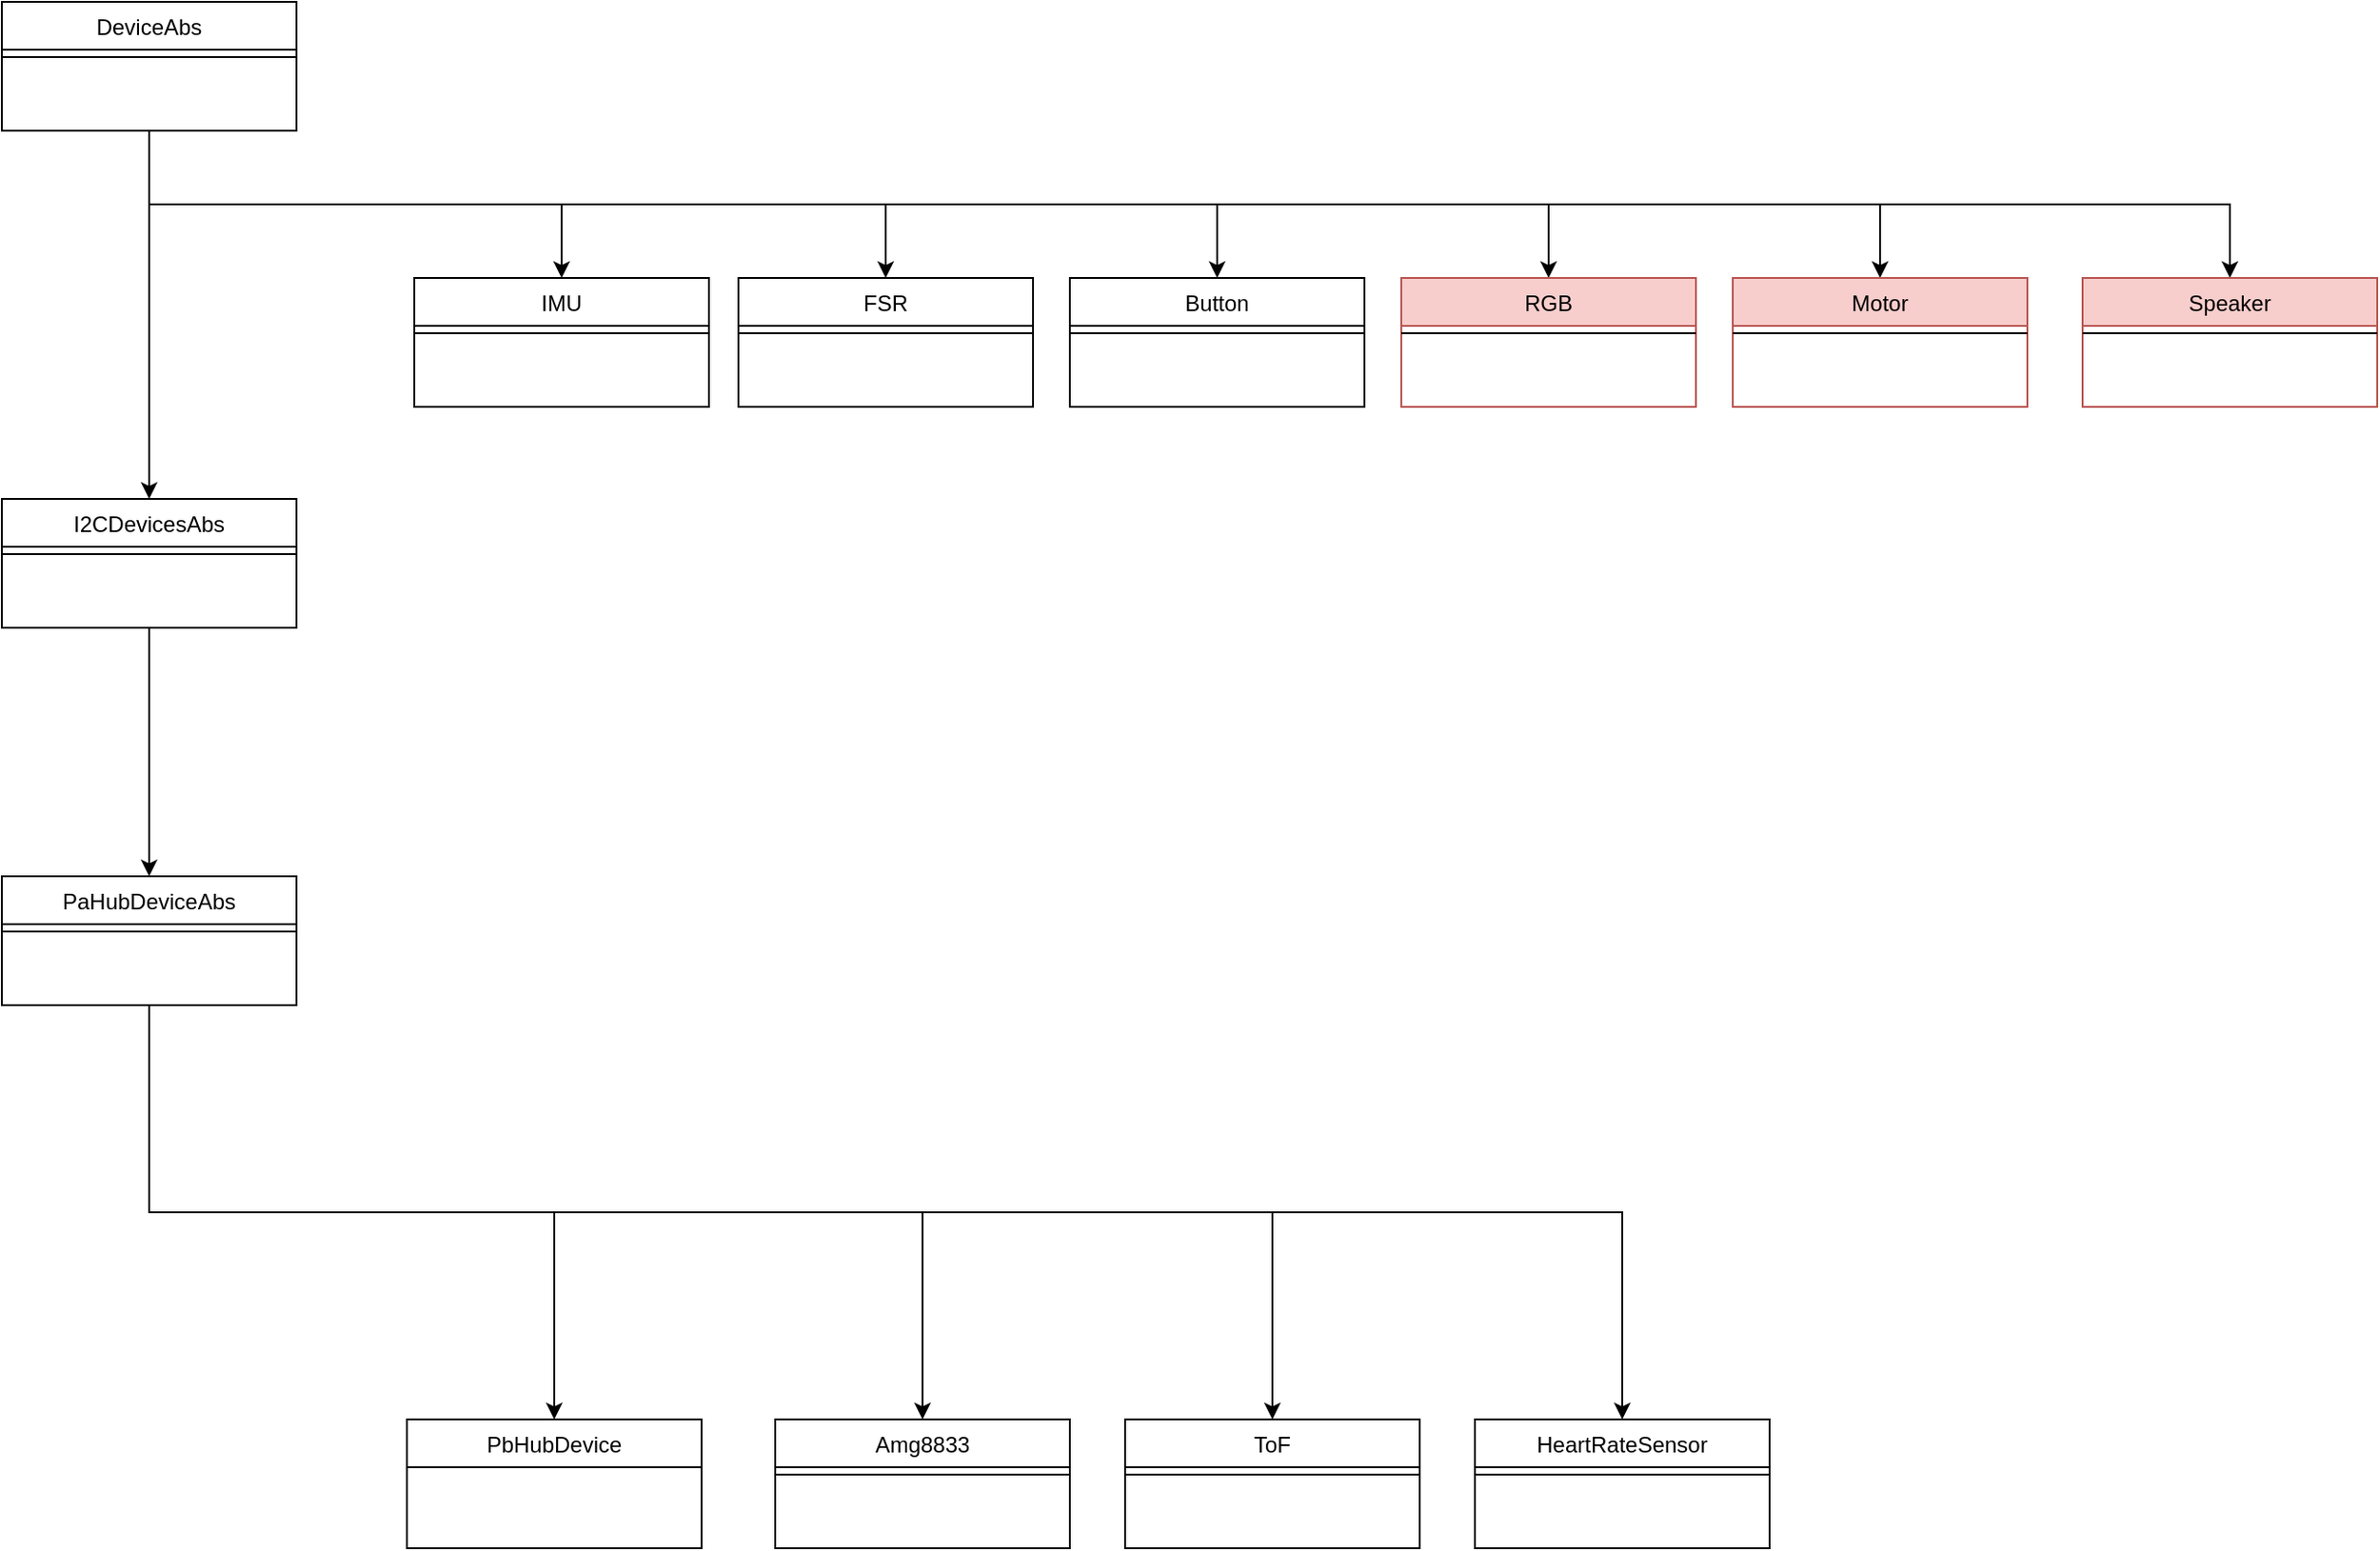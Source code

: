 <mxfile version="21.6.6" type="device">
  <diagram id="C5RBs43oDa-KdzZeNtuy" name="Page-1">
    <mxGraphModel dx="2074" dy="1118" grid="1" gridSize="10" guides="1" tooltips="1" connect="1" arrows="1" fold="1" page="1" pageScale="1" pageWidth="827" pageHeight="1169" math="0" shadow="0">
      <root>
        <mxCell id="WIyWlLk6GJQsqaUBKTNV-0" />
        <mxCell id="WIyWlLk6GJQsqaUBKTNV-1" parent="WIyWlLk6GJQsqaUBKTNV-0" />
        <mxCell id="D2YBlvDYuKmeR7rmMp_k-13" style="edgeStyle=orthogonalEdgeStyle;rounded=0;orthogonalLoop=1;jettySize=auto;html=1;exitX=0.5;exitY=1;exitDx=0;exitDy=0;entryX=0.5;entryY=0;entryDx=0;entryDy=0;" edge="1" parent="WIyWlLk6GJQsqaUBKTNV-1" source="D2YBlvDYuKmeR7rmMp_k-0" target="D2YBlvDYuKmeR7rmMp_k-3">
          <mxGeometry relative="1" as="geometry" />
        </mxCell>
        <mxCell id="D2YBlvDYuKmeR7rmMp_k-14" style="edgeStyle=orthogonalEdgeStyle;rounded=0;orthogonalLoop=1;jettySize=auto;html=1;exitX=0.5;exitY=1;exitDx=0;exitDy=0;" edge="1" parent="WIyWlLk6GJQsqaUBKTNV-1" source="D2YBlvDYuKmeR7rmMp_k-0" target="D2YBlvDYuKmeR7rmMp_k-5">
          <mxGeometry relative="1" as="geometry" />
        </mxCell>
        <mxCell id="D2YBlvDYuKmeR7rmMp_k-15" style="edgeStyle=orthogonalEdgeStyle;rounded=0;orthogonalLoop=1;jettySize=auto;html=1;exitX=0.5;exitY=1;exitDx=0;exitDy=0;" edge="1" parent="WIyWlLk6GJQsqaUBKTNV-1" source="D2YBlvDYuKmeR7rmMp_k-0" target="D2YBlvDYuKmeR7rmMp_k-7">
          <mxGeometry relative="1" as="geometry" />
        </mxCell>
        <mxCell id="D2YBlvDYuKmeR7rmMp_k-16" style="edgeStyle=orthogonalEdgeStyle;rounded=0;orthogonalLoop=1;jettySize=auto;html=1;exitX=0.5;exitY=1;exitDx=0;exitDy=0;entryX=0.5;entryY=0;entryDx=0;entryDy=0;" edge="1" parent="WIyWlLk6GJQsqaUBKTNV-1" source="D2YBlvDYuKmeR7rmMp_k-0" target="D2YBlvDYuKmeR7rmMp_k-9">
          <mxGeometry relative="1" as="geometry" />
        </mxCell>
        <mxCell id="D2YBlvDYuKmeR7rmMp_k-17" style="edgeStyle=orthogonalEdgeStyle;rounded=0;orthogonalLoop=1;jettySize=auto;html=1;exitX=0.5;exitY=1;exitDx=0;exitDy=0;entryX=0.5;entryY=0;entryDx=0;entryDy=0;" edge="1" parent="WIyWlLk6GJQsqaUBKTNV-1" source="D2YBlvDYuKmeR7rmMp_k-0" target="D2YBlvDYuKmeR7rmMp_k-11">
          <mxGeometry relative="1" as="geometry" />
        </mxCell>
        <mxCell id="D2YBlvDYuKmeR7rmMp_k-20" style="edgeStyle=orthogonalEdgeStyle;rounded=0;orthogonalLoop=1;jettySize=auto;html=1;exitX=0.5;exitY=1;exitDx=0;exitDy=0;entryX=0.5;entryY=0;entryDx=0;entryDy=0;" edge="1" parent="WIyWlLk6GJQsqaUBKTNV-1" source="D2YBlvDYuKmeR7rmMp_k-0" target="D2YBlvDYuKmeR7rmMp_k-18">
          <mxGeometry relative="1" as="geometry" />
        </mxCell>
        <mxCell id="D2YBlvDYuKmeR7rmMp_k-26" style="edgeStyle=orthogonalEdgeStyle;rounded=0;orthogonalLoop=1;jettySize=auto;html=1;exitX=0.5;exitY=1;exitDx=0;exitDy=0;" edge="1" parent="WIyWlLk6GJQsqaUBKTNV-1" source="D2YBlvDYuKmeR7rmMp_k-0" target="D2YBlvDYuKmeR7rmMp_k-24">
          <mxGeometry relative="1" as="geometry" />
        </mxCell>
        <mxCell id="D2YBlvDYuKmeR7rmMp_k-0" value="DeviceAbs" style="swimlane;fontStyle=0;align=center;verticalAlign=top;childLayout=stackLayout;horizontal=1;startSize=26;horizontalStack=0;resizeParent=1;resizeLast=0;collapsible=1;marginBottom=0;rounded=0;shadow=0;strokeWidth=1;" vertex="1" parent="WIyWlLk6GJQsqaUBKTNV-1">
          <mxGeometry x="190" y="110" width="160" height="70" as="geometry">
            <mxRectangle x="340" y="380" width="170" height="26" as="alternateBounds" />
          </mxGeometry>
        </mxCell>
        <mxCell id="D2YBlvDYuKmeR7rmMp_k-2" value="" style="line;html=1;strokeWidth=1;align=left;verticalAlign=middle;spacingTop=-1;spacingLeft=3;spacingRight=3;rotatable=0;labelPosition=right;points=[];portConstraint=eastwest;" vertex="1" parent="D2YBlvDYuKmeR7rmMp_k-0">
          <mxGeometry y="26" width="160" height="8" as="geometry" />
        </mxCell>
        <mxCell id="D2YBlvDYuKmeR7rmMp_k-3" value="IMU" style="swimlane;fontStyle=0;align=center;verticalAlign=top;childLayout=stackLayout;horizontal=1;startSize=26;horizontalStack=0;resizeParent=1;resizeLast=0;collapsible=1;marginBottom=0;rounded=0;shadow=0;strokeWidth=1;" vertex="1" parent="WIyWlLk6GJQsqaUBKTNV-1">
          <mxGeometry x="414" y="260" width="160" height="70" as="geometry">
            <mxRectangle x="340" y="380" width="170" height="26" as="alternateBounds" />
          </mxGeometry>
        </mxCell>
        <mxCell id="D2YBlvDYuKmeR7rmMp_k-4" value="" style="line;html=1;strokeWidth=1;align=left;verticalAlign=middle;spacingTop=-1;spacingLeft=3;spacingRight=3;rotatable=0;labelPosition=right;points=[];portConstraint=eastwest;" vertex="1" parent="D2YBlvDYuKmeR7rmMp_k-3">
          <mxGeometry y="26" width="160" height="8" as="geometry" />
        </mxCell>
        <mxCell id="D2YBlvDYuKmeR7rmMp_k-5" value="FSR" style="swimlane;fontStyle=0;align=center;verticalAlign=top;childLayout=stackLayout;horizontal=1;startSize=26;horizontalStack=0;resizeParent=1;resizeLast=0;collapsible=1;marginBottom=0;rounded=0;shadow=0;strokeWidth=1;" vertex="1" parent="WIyWlLk6GJQsqaUBKTNV-1">
          <mxGeometry x="590" y="260" width="160" height="70" as="geometry">
            <mxRectangle x="340" y="380" width="170" height="26" as="alternateBounds" />
          </mxGeometry>
        </mxCell>
        <mxCell id="D2YBlvDYuKmeR7rmMp_k-6" value="" style="line;html=1;strokeWidth=1;align=left;verticalAlign=middle;spacingTop=-1;spacingLeft=3;spacingRight=3;rotatable=0;labelPosition=right;points=[];portConstraint=eastwest;" vertex="1" parent="D2YBlvDYuKmeR7rmMp_k-5">
          <mxGeometry y="26" width="160" height="8" as="geometry" />
        </mxCell>
        <mxCell id="D2YBlvDYuKmeR7rmMp_k-7" value="Button" style="swimlane;fontStyle=0;align=center;verticalAlign=top;childLayout=stackLayout;horizontal=1;startSize=26;horizontalStack=0;resizeParent=1;resizeLast=0;collapsible=1;marginBottom=0;rounded=0;shadow=0;strokeWidth=1;" vertex="1" parent="WIyWlLk6GJQsqaUBKTNV-1">
          <mxGeometry x="770" y="260" width="160" height="70" as="geometry">
            <mxRectangle x="340" y="380" width="170" height="26" as="alternateBounds" />
          </mxGeometry>
        </mxCell>
        <mxCell id="D2YBlvDYuKmeR7rmMp_k-8" value="" style="line;html=1;strokeWidth=1;align=left;verticalAlign=middle;spacingTop=-1;spacingLeft=3;spacingRight=3;rotatable=0;labelPosition=right;points=[];portConstraint=eastwest;" vertex="1" parent="D2YBlvDYuKmeR7rmMp_k-7">
          <mxGeometry y="26" width="160" height="8" as="geometry" />
        </mxCell>
        <mxCell id="D2YBlvDYuKmeR7rmMp_k-9" value="RGB" style="swimlane;fontStyle=0;align=center;verticalAlign=top;childLayout=stackLayout;horizontal=1;startSize=26;horizontalStack=0;resizeParent=1;resizeLast=0;collapsible=1;marginBottom=0;rounded=0;shadow=0;strokeWidth=1;strokeColor=#b85450;fillColor=#f8cecc;" vertex="1" parent="WIyWlLk6GJQsqaUBKTNV-1">
          <mxGeometry x="950" y="260" width="160" height="70" as="geometry">
            <mxRectangle x="340" y="380" width="170" height="26" as="alternateBounds" />
          </mxGeometry>
        </mxCell>
        <mxCell id="D2YBlvDYuKmeR7rmMp_k-10" value="" style="line;html=1;strokeWidth=1;align=left;verticalAlign=middle;spacingTop=-1;spacingLeft=3;spacingRight=3;rotatable=0;labelPosition=right;points=[];portConstraint=eastwest;" vertex="1" parent="D2YBlvDYuKmeR7rmMp_k-9">
          <mxGeometry y="26" width="160" height="8" as="geometry" />
        </mxCell>
        <mxCell id="D2YBlvDYuKmeR7rmMp_k-11" value="Motor" style="swimlane;fontStyle=0;align=center;verticalAlign=top;childLayout=stackLayout;horizontal=1;startSize=26;horizontalStack=0;resizeParent=1;resizeLast=0;collapsible=1;marginBottom=0;rounded=0;shadow=0;strokeWidth=1;strokeColor=#b85450;fillColor=#f8cecc;" vertex="1" parent="WIyWlLk6GJQsqaUBKTNV-1">
          <mxGeometry x="1130" y="260" width="160" height="70" as="geometry">
            <mxRectangle x="340" y="380" width="170" height="26" as="alternateBounds" />
          </mxGeometry>
        </mxCell>
        <mxCell id="D2YBlvDYuKmeR7rmMp_k-12" value="" style="line;html=1;strokeWidth=1;align=left;verticalAlign=middle;spacingTop=-1;spacingLeft=3;spacingRight=3;rotatable=0;labelPosition=right;points=[];portConstraint=eastwest;" vertex="1" parent="D2YBlvDYuKmeR7rmMp_k-11">
          <mxGeometry y="26" width="160" height="8" as="geometry" />
        </mxCell>
        <mxCell id="D2YBlvDYuKmeR7rmMp_k-29" style="edgeStyle=orthogonalEdgeStyle;rounded=0;orthogonalLoop=1;jettySize=auto;html=1;exitX=0.5;exitY=1;exitDx=0;exitDy=0;entryX=0.5;entryY=0;entryDx=0;entryDy=0;" edge="1" parent="WIyWlLk6GJQsqaUBKTNV-1" source="D2YBlvDYuKmeR7rmMp_k-18" target="D2YBlvDYuKmeR7rmMp_k-22">
          <mxGeometry relative="1" as="geometry" />
        </mxCell>
        <mxCell id="D2YBlvDYuKmeR7rmMp_k-18" value="I2CDevicesAbs" style="swimlane;fontStyle=0;align=center;verticalAlign=top;childLayout=stackLayout;horizontal=1;startSize=26;horizontalStack=0;resizeParent=1;resizeLast=0;collapsible=1;marginBottom=0;rounded=0;shadow=0;strokeWidth=1;" vertex="1" parent="WIyWlLk6GJQsqaUBKTNV-1">
          <mxGeometry x="190" y="380" width="160" height="70" as="geometry">
            <mxRectangle x="340" y="380" width="170" height="26" as="alternateBounds" />
          </mxGeometry>
        </mxCell>
        <mxCell id="D2YBlvDYuKmeR7rmMp_k-19" value="" style="line;html=1;strokeWidth=1;align=left;verticalAlign=middle;spacingTop=-1;spacingLeft=3;spacingRight=3;rotatable=0;labelPosition=right;points=[];portConstraint=eastwest;" vertex="1" parent="D2YBlvDYuKmeR7rmMp_k-18">
          <mxGeometry y="26" width="160" height="8" as="geometry" />
        </mxCell>
        <mxCell id="D2YBlvDYuKmeR7rmMp_k-38" style="edgeStyle=orthogonalEdgeStyle;rounded=0;orthogonalLoop=1;jettySize=auto;html=1;exitX=0.5;exitY=1;exitDx=0;exitDy=0;entryX=0.5;entryY=0;entryDx=0;entryDy=0;" edge="1" parent="WIyWlLk6GJQsqaUBKTNV-1" source="D2YBlvDYuKmeR7rmMp_k-22" target="D2YBlvDYuKmeR7rmMp_k-37">
          <mxGeometry relative="1" as="geometry" />
        </mxCell>
        <mxCell id="D2YBlvDYuKmeR7rmMp_k-39" style="edgeStyle=orthogonalEdgeStyle;rounded=0;orthogonalLoop=1;jettySize=auto;html=1;exitX=0.5;exitY=1;exitDx=0;exitDy=0;entryX=0.5;entryY=0;entryDx=0;entryDy=0;" edge="1" parent="WIyWlLk6GJQsqaUBKTNV-1" source="D2YBlvDYuKmeR7rmMp_k-22" target="D2YBlvDYuKmeR7rmMp_k-31">
          <mxGeometry relative="1" as="geometry" />
        </mxCell>
        <mxCell id="D2YBlvDYuKmeR7rmMp_k-40" style="edgeStyle=orthogonalEdgeStyle;rounded=0;orthogonalLoop=1;jettySize=auto;html=1;exitX=0.5;exitY=1;exitDx=0;exitDy=0;entryX=0.5;entryY=0;entryDx=0;entryDy=0;" edge="1" parent="WIyWlLk6GJQsqaUBKTNV-1" source="D2YBlvDYuKmeR7rmMp_k-22" target="D2YBlvDYuKmeR7rmMp_k-33">
          <mxGeometry relative="1" as="geometry" />
        </mxCell>
        <mxCell id="D2YBlvDYuKmeR7rmMp_k-41" style="edgeStyle=orthogonalEdgeStyle;rounded=0;orthogonalLoop=1;jettySize=auto;html=1;exitX=0.5;exitY=1;exitDx=0;exitDy=0;entryX=0.5;entryY=0;entryDx=0;entryDy=0;" edge="1" parent="WIyWlLk6GJQsqaUBKTNV-1" source="D2YBlvDYuKmeR7rmMp_k-22" target="D2YBlvDYuKmeR7rmMp_k-35">
          <mxGeometry relative="1" as="geometry" />
        </mxCell>
        <mxCell id="D2YBlvDYuKmeR7rmMp_k-22" value="PaHubDeviceAbs" style="swimlane;fontStyle=0;align=center;verticalAlign=top;childLayout=stackLayout;horizontal=1;startSize=26;horizontalStack=0;resizeParent=1;resizeLast=0;collapsible=1;marginBottom=0;rounded=0;shadow=0;strokeWidth=1;" vertex="1" parent="WIyWlLk6GJQsqaUBKTNV-1">
          <mxGeometry x="190" y="585" width="160" height="70" as="geometry">
            <mxRectangle x="340" y="380" width="170" height="26" as="alternateBounds" />
          </mxGeometry>
        </mxCell>
        <mxCell id="D2YBlvDYuKmeR7rmMp_k-23" value="" style="line;html=1;strokeWidth=1;align=left;verticalAlign=middle;spacingTop=-1;spacingLeft=3;spacingRight=3;rotatable=0;labelPosition=right;points=[];portConstraint=eastwest;" vertex="1" parent="D2YBlvDYuKmeR7rmMp_k-22">
          <mxGeometry y="26" width="160" height="8" as="geometry" />
        </mxCell>
        <mxCell id="D2YBlvDYuKmeR7rmMp_k-24" value="Speaker" style="swimlane;fontStyle=0;align=center;verticalAlign=top;childLayout=stackLayout;horizontal=1;startSize=26;horizontalStack=0;resizeParent=1;resizeLast=0;collapsible=1;marginBottom=0;rounded=0;shadow=0;strokeWidth=1;strokeColor=#b85450;fillColor=#f8cecc;" vertex="1" parent="WIyWlLk6GJQsqaUBKTNV-1">
          <mxGeometry x="1320" y="260" width="160" height="70" as="geometry">
            <mxRectangle x="340" y="380" width="170" height="26" as="alternateBounds" />
          </mxGeometry>
        </mxCell>
        <mxCell id="D2YBlvDYuKmeR7rmMp_k-25" value="" style="line;html=1;strokeWidth=1;align=left;verticalAlign=middle;spacingTop=-1;spacingLeft=3;spacingRight=3;rotatable=0;labelPosition=right;points=[];portConstraint=eastwest;" vertex="1" parent="D2YBlvDYuKmeR7rmMp_k-24">
          <mxGeometry y="26" width="160" height="8" as="geometry" />
        </mxCell>
        <mxCell id="D2YBlvDYuKmeR7rmMp_k-31" value="Amg8833" style="swimlane;fontStyle=0;align=center;verticalAlign=top;childLayout=stackLayout;horizontal=1;startSize=26;horizontalStack=0;resizeParent=1;resizeLast=0;collapsible=1;marginBottom=0;rounded=0;shadow=0;strokeWidth=1;" vertex="1" parent="WIyWlLk6GJQsqaUBKTNV-1">
          <mxGeometry x="610" y="880" width="160" height="70" as="geometry">
            <mxRectangle x="340" y="380" width="170" height="26" as="alternateBounds" />
          </mxGeometry>
        </mxCell>
        <mxCell id="D2YBlvDYuKmeR7rmMp_k-32" value="" style="line;html=1;strokeWidth=1;align=left;verticalAlign=middle;spacingTop=-1;spacingLeft=3;spacingRight=3;rotatable=0;labelPosition=right;points=[];portConstraint=eastwest;" vertex="1" parent="D2YBlvDYuKmeR7rmMp_k-31">
          <mxGeometry y="26" width="160" height="8" as="geometry" />
        </mxCell>
        <mxCell id="D2YBlvDYuKmeR7rmMp_k-33" value="ToF" style="swimlane;fontStyle=0;align=center;verticalAlign=top;childLayout=stackLayout;horizontal=1;startSize=26;horizontalStack=0;resizeParent=1;resizeLast=0;collapsible=1;marginBottom=0;rounded=0;shadow=0;strokeWidth=1;" vertex="1" parent="WIyWlLk6GJQsqaUBKTNV-1">
          <mxGeometry x="800" y="880" width="160" height="70" as="geometry">
            <mxRectangle x="340" y="380" width="170" height="26" as="alternateBounds" />
          </mxGeometry>
        </mxCell>
        <mxCell id="D2YBlvDYuKmeR7rmMp_k-34" value="" style="line;html=1;strokeWidth=1;align=left;verticalAlign=middle;spacingTop=-1;spacingLeft=3;spacingRight=3;rotatable=0;labelPosition=right;points=[];portConstraint=eastwest;" vertex="1" parent="D2YBlvDYuKmeR7rmMp_k-33">
          <mxGeometry y="26" width="160" height="8" as="geometry" />
        </mxCell>
        <mxCell id="D2YBlvDYuKmeR7rmMp_k-35" value="HeartRateSensor" style="swimlane;fontStyle=0;align=center;verticalAlign=top;childLayout=stackLayout;horizontal=1;startSize=26;horizontalStack=0;resizeParent=1;resizeLast=0;collapsible=1;marginBottom=0;rounded=0;shadow=0;strokeWidth=1;" vertex="1" parent="WIyWlLk6GJQsqaUBKTNV-1">
          <mxGeometry x="990" y="880" width="160" height="70" as="geometry">
            <mxRectangle x="340" y="380" width="170" height="26" as="alternateBounds" />
          </mxGeometry>
        </mxCell>
        <mxCell id="D2YBlvDYuKmeR7rmMp_k-36" value="" style="line;html=1;strokeWidth=1;align=left;verticalAlign=middle;spacingTop=-1;spacingLeft=3;spacingRight=3;rotatable=0;labelPosition=right;points=[];portConstraint=eastwest;" vertex="1" parent="D2YBlvDYuKmeR7rmMp_k-35">
          <mxGeometry y="26" width="160" height="8" as="geometry" />
        </mxCell>
        <mxCell id="D2YBlvDYuKmeR7rmMp_k-37" value="PbHubDevice" style="swimlane;fontStyle=0;align=center;verticalAlign=top;childLayout=stackLayout;horizontal=1;startSize=26;horizontalStack=0;resizeParent=1;resizeLast=0;collapsible=1;marginBottom=0;rounded=0;shadow=0;strokeWidth=1;" vertex="1" parent="WIyWlLk6GJQsqaUBKTNV-1">
          <mxGeometry x="410" y="880" width="160" height="70" as="geometry">
            <mxRectangle x="340" y="380" width="170" height="26" as="alternateBounds" />
          </mxGeometry>
        </mxCell>
      </root>
    </mxGraphModel>
  </diagram>
</mxfile>

